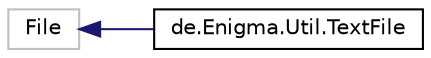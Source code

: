 digraph "Grafische Darstellung der Klassenhierarchie"
{
  edge [fontname="Helvetica",fontsize="10",labelfontname="Helvetica",labelfontsize="10"];
  node [fontname="Helvetica",fontsize="10",shape=record];
  rankdir="LR";
  Node16 [label="File",height=0.2,width=0.4,color="grey75", fillcolor="white", style="filled"];
  Node16 -> Node0 [dir="back",color="midnightblue",fontsize="10",style="solid",fontname="Helvetica"];
  Node0 [label="de.Enigma.Util.TextFile",height=0.2,width=0.4,color="black", fillcolor="white", style="filled",URL="$classde_1_1_enigma_1_1_util_1_1_text_file.html"];
}
